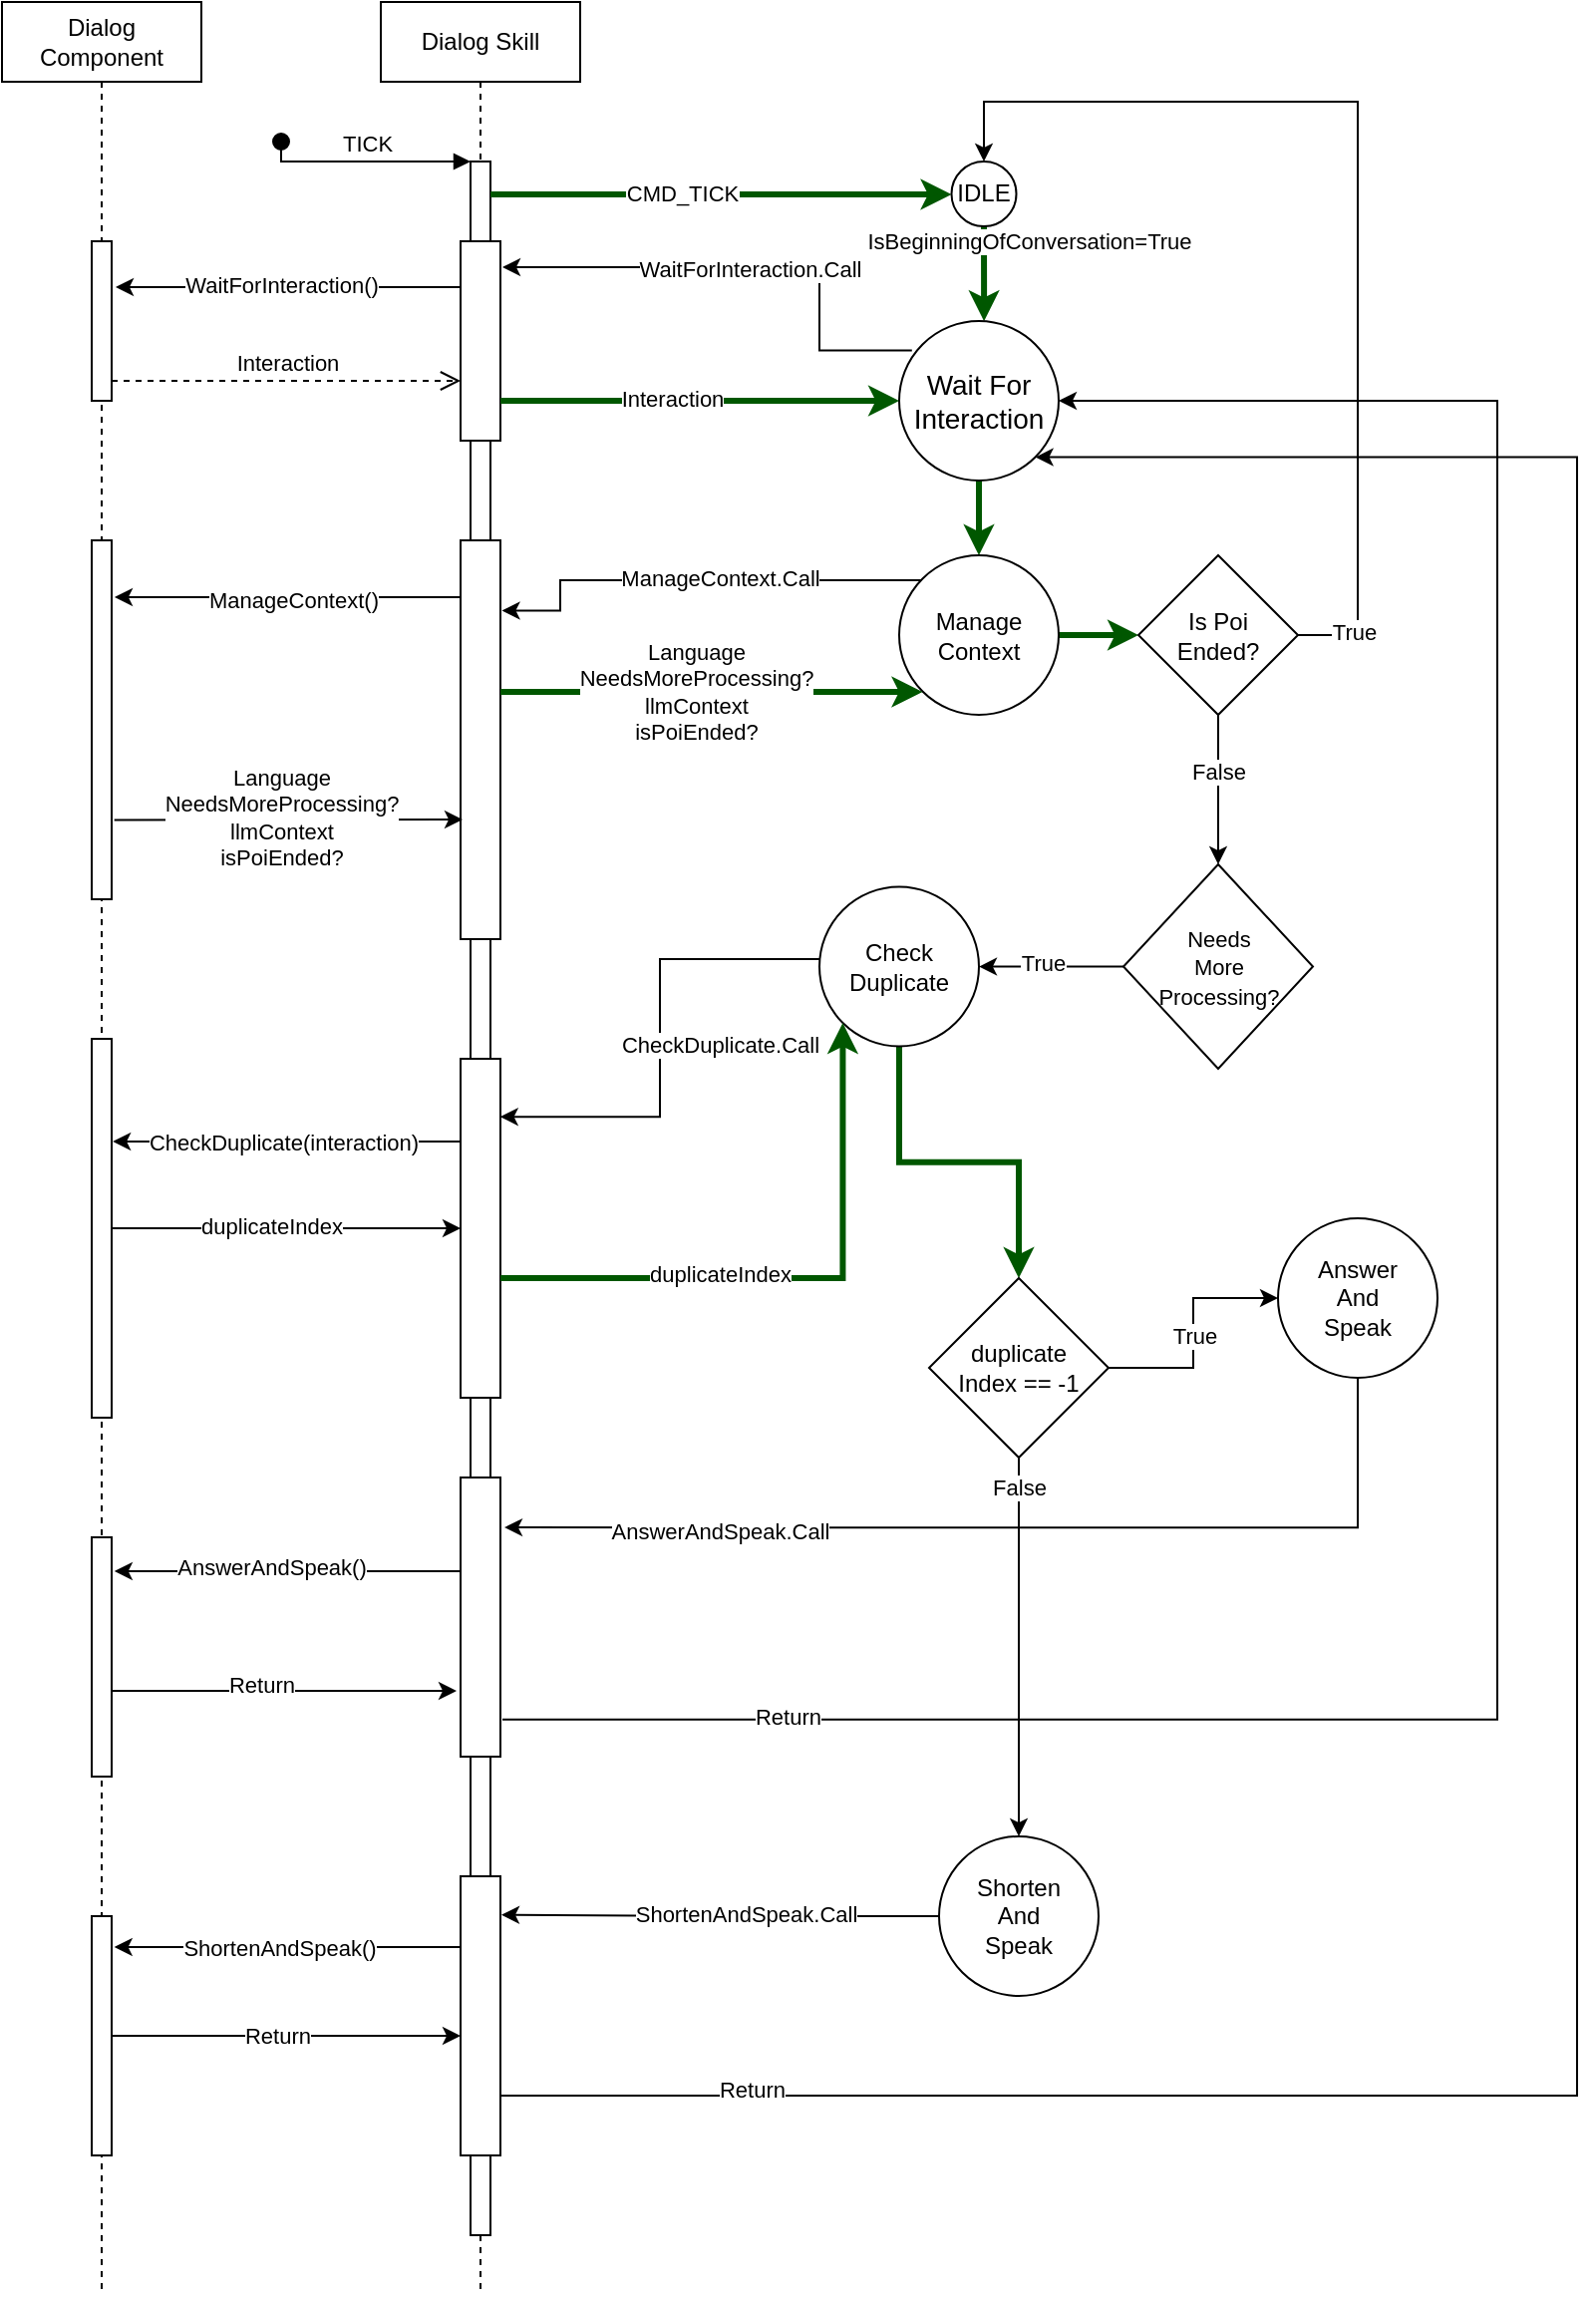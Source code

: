 <mxfile version="27.0.5">
  <diagram name="Page-1" id="2YBvvXClWsGukQMizWep">
    <mxGraphModel dx="2431" dy="1396" grid="1" gridSize="10" guides="1" tooltips="1" connect="1" arrows="1" fold="1" page="1" pageScale="1" pageWidth="850" pageHeight="1100" math="0" shadow="0">
      <root>
        <mxCell id="0" />
        <mxCell id="1" parent="0" />
        <mxCell id="aM9ryv3xv72pqoxQDRHE-1" value="&lt;div&gt;Dialog&lt;/div&gt;&lt;div&gt;Component&lt;/div&gt;" style="shape=umlLifeline;perimeter=lifelinePerimeter;whiteSpace=wrap;html=1;container=0;dropTarget=0;collapsible=0;recursiveResize=0;outlineConnect=0;portConstraint=eastwest;newEdgeStyle={&quot;edgeStyle&quot;:&quot;elbowEdgeStyle&quot;,&quot;elbow&quot;:&quot;vertical&quot;,&quot;curved&quot;:0,&quot;rounded&quot;:0};" parent="1" vertex="1">
          <mxGeometry x="40" y="40" width="100" height="1150" as="geometry" />
        </mxCell>
        <mxCell id="aM9ryv3xv72pqoxQDRHE-3" value="TICK" style="html=1;verticalAlign=bottom;startArrow=oval;endArrow=block;startSize=8;edgeStyle=elbowEdgeStyle;elbow=vertical;curved=0;rounded=0;" parent="aM9ryv3xv72pqoxQDRHE-1" target="aM9ryv3xv72pqoxQDRHE-6" edge="1">
          <mxGeometry relative="1" as="geometry">
            <mxPoint x="140" y="70" as="sourcePoint" />
            <Array as="points">
              <mxPoint x="190" y="80" />
            </Array>
          </mxGeometry>
        </mxCell>
        <mxCell id="aM9ryv3xv72pqoxQDRHE-4" value="" style="html=1;points=[];perimeter=orthogonalPerimeter;outlineConnect=0;targetShapes=umlLifeline;portConstraint=eastwest;newEdgeStyle={&quot;edgeStyle&quot;:&quot;elbowEdgeStyle&quot;,&quot;elbow&quot;:&quot;vertical&quot;,&quot;curved&quot;:0,&quot;rounded&quot;:0};" parent="aM9ryv3xv72pqoxQDRHE-1" vertex="1">
          <mxGeometry x="45" y="120" width="10" height="80" as="geometry" />
        </mxCell>
        <mxCell id="3GDsFyGk5Co5i_4Q3vj2-58" value="" style="html=1;points=[];perimeter=orthogonalPerimeter;outlineConnect=0;targetShapes=umlLifeline;portConstraint=eastwest;newEdgeStyle={&quot;edgeStyle&quot;:&quot;elbowEdgeStyle&quot;,&quot;elbow&quot;:&quot;vertical&quot;,&quot;curved&quot;:0,&quot;rounded&quot;:0};" vertex="1" parent="aM9ryv3xv72pqoxQDRHE-1">
          <mxGeometry x="45" y="270" width="10" height="180" as="geometry" />
        </mxCell>
        <mxCell id="3GDsFyGk5Co5i_4Q3vj2-84" value="" style="html=1;points=[];perimeter=orthogonalPerimeter;outlineConnect=0;targetShapes=umlLifeline;portConstraint=eastwest;newEdgeStyle={&quot;edgeStyle&quot;:&quot;elbowEdgeStyle&quot;,&quot;elbow&quot;:&quot;vertical&quot;,&quot;curved&quot;:0,&quot;rounded&quot;:0};" vertex="1" parent="aM9ryv3xv72pqoxQDRHE-1">
          <mxGeometry x="45" y="520" width="10" height="190" as="geometry" />
        </mxCell>
        <mxCell id="3GDsFyGk5Co5i_4Q3vj2-100" value="" style="html=1;points=[];perimeter=orthogonalPerimeter;outlineConnect=0;targetShapes=umlLifeline;portConstraint=eastwest;newEdgeStyle={&quot;edgeStyle&quot;:&quot;elbowEdgeStyle&quot;,&quot;elbow&quot;:&quot;vertical&quot;,&quot;curved&quot;:0,&quot;rounded&quot;:0};" vertex="1" parent="aM9ryv3xv72pqoxQDRHE-1">
          <mxGeometry x="45" y="770" width="10" height="120" as="geometry" />
        </mxCell>
        <mxCell id="3GDsFyGk5Co5i_4Q3vj2-116" value="" style="html=1;points=[];perimeter=orthogonalPerimeter;outlineConnect=0;targetShapes=umlLifeline;portConstraint=eastwest;newEdgeStyle={&quot;edgeStyle&quot;:&quot;elbowEdgeStyle&quot;,&quot;elbow&quot;:&quot;vertical&quot;,&quot;curved&quot;:0,&quot;rounded&quot;:0};" vertex="1" parent="aM9ryv3xv72pqoxQDRHE-1">
          <mxGeometry x="45" y="960" width="10" height="120" as="geometry" />
        </mxCell>
        <mxCell id="aM9ryv3xv72pqoxQDRHE-5" value="Dialog Skill" style="shape=umlLifeline;perimeter=lifelinePerimeter;whiteSpace=wrap;html=1;container=0;dropTarget=0;collapsible=0;recursiveResize=0;outlineConnect=0;portConstraint=eastwest;newEdgeStyle={&quot;edgeStyle&quot;:&quot;elbowEdgeStyle&quot;,&quot;elbow&quot;:&quot;vertical&quot;,&quot;curved&quot;:0,&quot;rounded&quot;:0};" parent="1" vertex="1">
          <mxGeometry x="230" y="40" width="100" height="1150" as="geometry" />
        </mxCell>
        <mxCell id="aM9ryv3xv72pqoxQDRHE-6" value="" style="html=1;points=[];perimeter=orthogonalPerimeter;outlineConnect=0;targetShapes=umlLifeline;portConstraint=eastwest;newEdgeStyle={&quot;edgeStyle&quot;:&quot;elbowEdgeStyle&quot;,&quot;elbow&quot;:&quot;vertical&quot;,&quot;curved&quot;:0,&quot;rounded&quot;:0};" parent="aM9ryv3xv72pqoxQDRHE-5" vertex="1">
          <mxGeometry x="45" y="80" width="10" height="1040" as="geometry" />
        </mxCell>
        <mxCell id="3GDsFyGk5Co5i_4Q3vj2-50" value="" style="html=1;points=[];perimeter=orthogonalPerimeter;outlineConnect=0;targetShapes=umlLifeline;portConstraint=eastwest;newEdgeStyle={&quot;edgeStyle&quot;:&quot;elbowEdgeStyle&quot;,&quot;elbow&quot;:&quot;vertical&quot;,&quot;curved&quot;:0,&quot;rounded&quot;:0};" vertex="1" parent="aM9ryv3xv72pqoxQDRHE-5">
          <mxGeometry x="40" y="120" width="20" height="100" as="geometry" />
        </mxCell>
        <mxCell id="3GDsFyGk5Co5i_4Q3vj2-53" value="" style="html=1;points=[];perimeter=orthogonalPerimeter;outlineConnect=0;targetShapes=umlLifeline;portConstraint=eastwest;newEdgeStyle={&quot;edgeStyle&quot;:&quot;elbowEdgeStyle&quot;,&quot;elbow&quot;:&quot;vertical&quot;,&quot;curved&quot;:0,&quot;rounded&quot;:0};" vertex="1" parent="aM9ryv3xv72pqoxQDRHE-5">
          <mxGeometry x="40" y="270" width="20" height="200" as="geometry" />
        </mxCell>
        <mxCell id="3GDsFyGk5Co5i_4Q3vj2-80" value="" style="html=1;points=[];perimeter=orthogonalPerimeter;outlineConnect=0;targetShapes=umlLifeline;portConstraint=eastwest;newEdgeStyle={&quot;edgeStyle&quot;:&quot;elbowEdgeStyle&quot;,&quot;elbow&quot;:&quot;vertical&quot;,&quot;curved&quot;:0,&quot;rounded&quot;:0};" vertex="1" parent="aM9ryv3xv72pqoxQDRHE-5">
          <mxGeometry x="40" y="530" width="20" height="170" as="geometry" />
        </mxCell>
        <mxCell id="3GDsFyGk5Co5i_4Q3vj2-97" value="" style="html=1;points=[];perimeter=orthogonalPerimeter;outlineConnect=0;targetShapes=umlLifeline;portConstraint=eastwest;newEdgeStyle={&quot;edgeStyle&quot;:&quot;elbowEdgeStyle&quot;,&quot;elbow&quot;:&quot;vertical&quot;,&quot;curved&quot;:0,&quot;rounded&quot;:0};" vertex="1" parent="aM9ryv3xv72pqoxQDRHE-5">
          <mxGeometry x="40" y="740" width="20" height="140" as="geometry" />
        </mxCell>
        <mxCell id="3GDsFyGk5Co5i_4Q3vj2-117" value="" style="html=1;points=[];perimeter=orthogonalPerimeter;outlineConnect=0;targetShapes=umlLifeline;portConstraint=eastwest;newEdgeStyle={&quot;edgeStyle&quot;:&quot;elbowEdgeStyle&quot;,&quot;elbow&quot;:&quot;vertical&quot;,&quot;curved&quot;:0,&quot;rounded&quot;:0};" vertex="1" parent="aM9ryv3xv72pqoxQDRHE-5">
          <mxGeometry x="40" y="940" width="20" height="140" as="geometry" />
        </mxCell>
        <mxCell id="aM9ryv3xv72pqoxQDRHE-10" value="Interaction" style="html=1;verticalAlign=bottom;endArrow=open;dashed=1;endSize=8;edgeStyle=elbowEdgeStyle;elbow=vertical;curved=0;rounded=0;" parent="1" source="aM9ryv3xv72pqoxQDRHE-4" target="3GDsFyGk5Co5i_4Q3vj2-50" edge="1">
          <mxGeometry x="-0.001" relative="1" as="geometry">
            <mxPoint x="250" y="230" as="targetPoint" />
            <Array as="points">
              <mxPoint x="180" y="230" />
            </Array>
            <mxPoint as="offset" />
          </mxGeometry>
        </mxCell>
        <mxCell id="3GDsFyGk5Co5i_4Q3vj2-7" style="edgeStyle=elbowEdgeStyle;rounded=0;orthogonalLoop=1;jettySize=auto;html=1;elbow=vertical;curved=0;entryX=0;entryY=0.5;entryDx=0;entryDy=0;fillColor=#008a00;strokeColor=#005700;strokeWidth=3;" edge="1" parent="1" source="aM9ryv3xv72pqoxQDRHE-6" target="3GDsFyGk5Co5i_4Q3vj2-18">
          <mxGeometry relative="1" as="geometry">
            <mxPoint x="468.8" y="145.33" as="targetPoint" />
          </mxGeometry>
        </mxCell>
        <mxCell id="3GDsFyGk5Co5i_4Q3vj2-12" value="CMD_TICK" style="edgeLabel;html=1;align=center;verticalAlign=middle;resizable=0;points=[];" vertex="1" connectable="0" parent="3GDsFyGk5Co5i_4Q3vj2-7">
          <mxGeometry x="-0.174" y="1" relative="1" as="geometry">
            <mxPoint as="offset" />
          </mxGeometry>
        </mxCell>
        <mxCell id="3GDsFyGk5Co5i_4Q3vj2-17" style="edgeStyle=elbowEdgeStyle;rounded=0;orthogonalLoop=1;jettySize=auto;html=1;elbow=vertical;curved=0;entryX=1.2;entryY=0.288;entryDx=0;entryDy=0;entryPerimeter=0;" edge="1" parent="1" source="3GDsFyGk5Co5i_4Q3vj2-50" target="aM9ryv3xv72pqoxQDRHE-4">
          <mxGeometry relative="1" as="geometry" />
        </mxCell>
        <mxCell id="3GDsFyGk5Co5i_4Q3vj2-24" value="WaitForInteraction()" style="edgeLabel;html=1;align=center;verticalAlign=middle;resizable=0;points=[];" vertex="1" connectable="0" parent="3GDsFyGk5Co5i_4Q3vj2-17">
          <mxGeometry x="0.161" y="-1" relative="1" as="geometry">
            <mxPoint x="10" as="offset" />
          </mxGeometry>
        </mxCell>
        <mxCell id="3GDsFyGk5Co5i_4Q3vj2-21" value="" style="edgeStyle=orthogonalEdgeStyle;rounded=0;orthogonalLoop=1;jettySize=auto;html=1;strokeWidth=3;fillColor=#008a00;strokeColor=#005700;" edge="1" parent="1" source="3GDsFyGk5Co5i_4Q3vj2-18" target="3GDsFyGk5Co5i_4Q3vj2-20">
          <mxGeometry relative="1" as="geometry">
            <Array as="points">
              <mxPoint x="533" y="180" />
              <mxPoint x="533" y="180" />
            </Array>
          </mxGeometry>
        </mxCell>
        <mxCell id="3GDsFyGk5Co5i_4Q3vj2-32" value="IsBeginningOfConversation=True" style="edgeLabel;html=1;align=center;verticalAlign=middle;resizable=0;points=[];" vertex="1" connectable="0" parent="3GDsFyGk5Co5i_4Q3vj2-21">
          <mxGeometry x="-0.373" y="-1" relative="1" as="geometry">
            <mxPoint x="23" y="-8" as="offset" />
          </mxGeometry>
        </mxCell>
        <mxCell id="3GDsFyGk5Co5i_4Q3vj2-18" value="IDLE" style="ellipse;whiteSpace=wrap;html=1;aspect=fixed;" vertex="1" parent="1">
          <mxGeometry x="516.25" y="120" width="32.5" height="32.5" as="geometry" />
        </mxCell>
        <mxCell id="3GDsFyGk5Co5i_4Q3vj2-31" value="" style="edgeStyle=orthogonalEdgeStyle;rounded=0;orthogonalLoop=1;jettySize=auto;html=1;fillColor=#008a00;strokeColor=#005700;strokeWidth=3;" edge="1" parent="1" source="3GDsFyGk5Co5i_4Q3vj2-20" target="3GDsFyGk5Co5i_4Q3vj2-30">
          <mxGeometry relative="1" as="geometry" />
        </mxCell>
        <mxCell id="3GDsFyGk5Co5i_4Q3vj2-20" value="&lt;font style=&quot;font-size: 14px;&quot;&gt;Wait For Interaction&lt;/font&gt;" style="ellipse;whiteSpace=wrap;html=1;" vertex="1" parent="1">
          <mxGeometry x="490" y="200" width="80" height="80" as="geometry" />
        </mxCell>
        <mxCell id="3GDsFyGk5Co5i_4Q3vj2-56" style="edgeStyle=orthogonalEdgeStyle;rounded=0;orthogonalLoop=1;jettySize=auto;html=1;entryX=1.038;entryY=0.176;entryDx=0;entryDy=0;entryPerimeter=0;" edge="1" parent="1" source="3GDsFyGk5Co5i_4Q3vj2-30" target="3GDsFyGk5Co5i_4Q3vj2-53">
          <mxGeometry relative="1" as="geometry">
            <Array as="points">
              <mxPoint x="320" y="330" />
              <mxPoint x="320" y="345" />
            </Array>
          </mxGeometry>
        </mxCell>
        <mxCell id="3GDsFyGk5Co5i_4Q3vj2-57" value="ManageContext.Call" style="edgeLabel;html=1;align=center;verticalAlign=middle;resizable=0;points=[];" vertex="1" connectable="0" parent="3GDsFyGk5Co5i_4Q3vj2-56">
          <mxGeometry x="0.184" y="-1" relative="1" as="geometry">
            <mxPoint x="32" as="offset" />
          </mxGeometry>
        </mxCell>
        <mxCell id="3GDsFyGk5Co5i_4Q3vj2-68" value="" style="edgeStyle=orthogonalEdgeStyle;rounded=0;orthogonalLoop=1;jettySize=auto;html=1;fillColor=#008a00;strokeColor=#005700;strokeWidth=3;" edge="1" parent="1" source="3GDsFyGk5Co5i_4Q3vj2-30" target="3GDsFyGk5Co5i_4Q3vj2-67">
          <mxGeometry relative="1" as="geometry" />
        </mxCell>
        <mxCell id="3GDsFyGk5Co5i_4Q3vj2-30" value="&lt;div&gt;Manage&lt;/div&gt;&lt;div&gt;Context&lt;/div&gt;" style="ellipse;whiteSpace=wrap;html=1;" vertex="1" parent="1">
          <mxGeometry x="490" y="317.5" width="80" height="80" as="geometry" />
        </mxCell>
        <mxCell id="3GDsFyGk5Co5i_4Q3vj2-51" style="edgeStyle=orthogonalEdgeStyle;rounded=0;orthogonalLoop=1;jettySize=auto;html=1;exitX=0.08;exitY=0.185;exitDx=0;exitDy=0;exitPerimeter=0;" edge="1" parent="1" source="3GDsFyGk5Co5i_4Q3vj2-20">
          <mxGeometry relative="1" as="geometry">
            <mxPoint x="291" y="173" as="targetPoint" />
            <Array as="points">
              <mxPoint x="450" y="215" />
              <mxPoint x="450" y="173" />
            </Array>
          </mxGeometry>
        </mxCell>
        <mxCell id="3GDsFyGk5Co5i_4Q3vj2-52" value="WaitForInteraction.Call" style="edgeLabel;html=1;align=center;verticalAlign=middle;resizable=0;points=[];" vertex="1" connectable="0" parent="3GDsFyGk5Co5i_4Q3vj2-51">
          <mxGeometry x="-0.004" y="1" relative="1" as="geometry">
            <mxPoint as="offset" />
          </mxGeometry>
        </mxCell>
        <mxCell id="3GDsFyGk5Co5i_4Q3vj2-54" style="edgeStyle=elbowEdgeStyle;rounded=0;orthogonalLoop=1;jettySize=auto;html=1;elbow=vertical;curved=0;entryX=0;entryY=0.5;entryDx=0;entryDy=0;fillColor=#008a00;strokeColor=#005700;strokeWidth=3;" edge="1" parent="1" source="3GDsFyGk5Co5i_4Q3vj2-50" target="3GDsFyGk5Co5i_4Q3vj2-20">
          <mxGeometry relative="1" as="geometry" />
        </mxCell>
        <mxCell id="3GDsFyGk5Co5i_4Q3vj2-55" value="Interaction" style="edgeLabel;html=1;align=center;verticalAlign=middle;resizable=0;points=[];" vertex="1" connectable="0" parent="3GDsFyGk5Co5i_4Q3vj2-54">
          <mxGeometry x="-0.141" y="1" relative="1" as="geometry">
            <mxPoint as="offset" />
          </mxGeometry>
        </mxCell>
        <mxCell id="3GDsFyGk5Co5i_4Q3vj2-59" style="edgeStyle=elbowEdgeStyle;rounded=0;orthogonalLoop=1;jettySize=auto;html=1;elbow=vertical;curved=0;entryX=1.148;entryY=0.158;entryDx=0;entryDy=0;entryPerimeter=0;" edge="1" parent="1" source="3GDsFyGk5Co5i_4Q3vj2-53" target="3GDsFyGk5Co5i_4Q3vj2-58">
          <mxGeometry relative="1" as="geometry" />
        </mxCell>
        <mxCell id="3GDsFyGk5Co5i_4Q3vj2-125" value="ManageContext()" style="edgeLabel;html=1;align=center;verticalAlign=middle;resizable=0;points=[];" vertex="1" connectable="0" parent="3GDsFyGk5Co5i_4Q3vj2-59">
          <mxGeometry x="-0.026" y="1" relative="1" as="geometry">
            <mxPoint as="offset" />
          </mxGeometry>
        </mxCell>
        <mxCell id="3GDsFyGk5Co5i_4Q3vj2-60" style="edgeStyle=elbowEdgeStyle;rounded=0;orthogonalLoop=1;jettySize=auto;html=1;elbow=vertical;curved=0;exitX=1.133;exitY=0.779;exitDx=0;exitDy=0;exitPerimeter=0;" edge="1" parent="1" source="3GDsFyGk5Co5i_4Q3vj2-58">
          <mxGeometry relative="1" as="geometry">
            <mxPoint x="271" y="450" as="targetPoint" />
            <Array as="points">
              <mxPoint x="180" y="450" />
            </Array>
          </mxGeometry>
        </mxCell>
        <mxCell id="3GDsFyGk5Co5i_4Q3vj2-61" value="Language&lt;br&gt;NeedsMoreProcessing?&lt;br&gt;llmContext&lt;br&gt;isPoiEnded?" style="edgeLabel;html=1;align=center;verticalAlign=middle;resizable=0;points=[];" vertex="1" connectable="0" parent="3GDsFyGk5Co5i_4Q3vj2-60">
          <mxGeometry x="0.085" y="1" relative="1" as="geometry">
            <mxPoint x="-11" as="offset" />
          </mxGeometry>
        </mxCell>
        <mxCell id="3GDsFyGk5Co5i_4Q3vj2-62" style="edgeStyle=elbowEdgeStyle;rounded=0;orthogonalLoop=1;jettySize=auto;html=1;elbow=vertical;curved=0;entryX=0;entryY=1;entryDx=0;entryDy=0;fillColor=#008a00;strokeColor=#005700;strokeWidth=3;" edge="1" parent="1" source="3GDsFyGk5Co5i_4Q3vj2-53" target="3GDsFyGk5Co5i_4Q3vj2-30">
          <mxGeometry relative="1" as="geometry" />
        </mxCell>
        <mxCell id="3GDsFyGk5Co5i_4Q3vj2-63" value="Language&lt;br&gt;NeedsMoreProcessing?&lt;br&gt;llmContext&lt;br&gt;isPoiEnded?" style="edgeLabel;html=1;align=center;verticalAlign=middle;resizable=0;points=[];" vertex="1" connectable="0" parent="3GDsFyGk5Co5i_4Q3vj2-62">
          <mxGeometry x="-0.074" relative="1" as="geometry">
            <mxPoint as="offset" />
          </mxGeometry>
        </mxCell>
        <mxCell id="3GDsFyGk5Co5i_4Q3vj2-69" style="edgeStyle=orthogonalEdgeStyle;rounded=0;orthogonalLoop=1;jettySize=auto;html=1;entryX=0.5;entryY=0;entryDx=0;entryDy=0;exitX=1;exitY=0.5;exitDx=0;exitDy=0;" edge="1" parent="1" source="3GDsFyGk5Co5i_4Q3vj2-67" target="3GDsFyGk5Co5i_4Q3vj2-18">
          <mxGeometry relative="1" as="geometry">
            <Array as="points">
              <mxPoint x="720" y="358" />
              <mxPoint x="720" y="90" />
              <mxPoint x="533" y="90" />
            </Array>
          </mxGeometry>
        </mxCell>
        <mxCell id="3GDsFyGk5Co5i_4Q3vj2-72" value="True" style="edgeLabel;html=1;align=center;verticalAlign=middle;resizable=0;points=[];" vertex="1" connectable="0" parent="3GDsFyGk5Co5i_4Q3vj2-69">
          <mxGeometry x="-0.893" y="2" relative="1" as="geometry">
            <mxPoint as="offset" />
          </mxGeometry>
        </mxCell>
        <mxCell id="3GDsFyGk5Co5i_4Q3vj2-74" value="" style="edgeStyle=orthogonalEdgeStyle;rounded=0;orthogonalLoop=1;jettySize=auto;html=1;" edge="1" parent="1" source="3GDsFyGk5Co5i_4Q3vj2-67" target="3GDsFyGk5Co5i_4Q3vj2-73">
          <mxGeometry relative="1" as="geometry" />
        </mxCell>
        <mxCell id="3GDsFyGk5Co5i_4Q3vj2-75" value="False" style="edgeLabel;html=1;align=center;verticalAlign=middle;resizable=0;points=[];" vertex="1" connectable="0" parent="3GDsFyGk5Co5i_4Q3vj2-74">
          <mxGeometry x="-0.245" relative="1" as="geometry">
            <mxPoint as="offset" />
          </mxGeometry>
        </mxCell>
        <mxCell id="3GDsFyGk5Co5i_4Q3vj2-67" value="&lt;div&gt;Is Poi&lt;/div&gt;&lt;div&gt;Ended?&lt;/div&gt;" style="rhombus;whiteSpace=wrap;html=1;" vertex="1" parent="1">
          <mxGeometry x="610" y="317.5" width="80" height="80" as="geometry" />
        </mxCell>
        <mxCell id="3GDsFyGk5Co5i_4Q3vj2-78" value="" style="edgeStyle=orthogonalEdgeStyle;rounded=0;orthogonalLoop=1;jettySize=auto;html=1;" edge="1" parent="1" source="3GDsFyGk5Co5i_4Q3vj2-73" target="3GDsFyGk5Co5i_4Q3vj2-77">
          <mxGeometry relative="1" as="geometry" />
        </mxCell>
        <mxCell id="3GDsFyGk5Co5i_4Q3vj2-79" value="True" style="edgeLabel;html=1;align=center;verticalAlign=middle;resizable=0;points=[];" vertex="1" connectable="0" parent="3GDsFyGk5Co5i_4Q3vj2-78">
          <mxGeometry x="0.124" y="-2" relative="1" as="geometry">
            <mxPoint as="offset" />
          </mxGeometry>
        </mxCell>
        <mxCell id="3GDsFyGk5Co5i_4Q3vj2-73" value="&lt;div&gt;&lt;font style=&quot;font-size: 11px;&quot;&gt;Needs&lt;/font&gt;&lt;/div&gt;&lt;div&gt;&lt;font style=&quot;font-size: 11px;&quot;&gt;More&lt;/font&gt;&lt;/div&gt;&lt;div&gt;&lt;font style=&quot;font-size: 11px;&quot;&gt;Processing?&lt;/font&gt;&lt;/div&gt;" style="rhombus;whiteSpace=wrap;html=1;" vertex="1" parent="1">
          <mxGeometry x="602.5" y="472.5" width="95" height="102.5" as="geometry" />
        </mxCell>
        <mxCell id="3GDsFyGk5Co5i_4Q3vj2-93" value="" style="edgeStyle=orthogonalEdgeStyle;rounded=0;orthogonalLoop=1;jettySize=auto;html=1;fillColor=#008a00;strokeColor=#005700;strokeWidth=3;" edge="1" parent="1" source="3GDsFyGk5Co5i_4Q3vj2-77" target="3GDsFyGk5Co5i_4Q3vj2-92">
          <mxGeometry relative="1" as="geometry" />
        </mxCell>
        <mxCell id="3GDsFyGk5Co5i_4Q3vj2-77" value="&lt;div&gt;Check&lt;/div&gt;&lt;div&gt;Duplicate&lt;/div&gt;" style="ellipse;whiteSpace=wrap;html=1;" vertex="1" parent="1">
          <mxGeometry x="450" y="483.75" width="80" height="80" as="geometry" />
        </mxCell>
        <mxCell id="3GDsFyGk5Co5i_4Q3vj2-81" style="edgeStyle=orthogonalEdgeStyle;rounded=0;orthogonalLoop=1;jettySize=auto;html=1;entryX=0.993;entryY=0.171;entryDx=0;entryDy=0;entryPerimeter=0;" edge="1" parent="1" source="3GDsFyGk5Co5i_4Q3vj2-77" target="3GDsFyGk5Co5i_4Q3vj2-80">
          <mxGeometry relative="1" as="geometry">
            <Array as="points">
              <mxPoint x="370" y="520" />
              <mxPoint x="370" y="599" />
            </Array>
          </mxGeometry>
        </mxCell>
        <mxCell id="3GDsFyGk5Co5i_4Q3vj2-82" value="CheckDuplicate.Call" style="edgeLabel;html=1;align=center;verticalAlign=middle;resizable=0;points=[];" vertex="1" connectable="0" parent="3GDsFyGk5Co5i_4Q3vj2-81">
          <mxGeometry x="0.31" y="1" relative="1" as="geometry">
            <mxPoint x="29" y="-34" as="offset" />
          </mxGeometry>
        </mxCell>
        <mxCell id="3GDsFyGk5Co5i_4Q3vj2-85" style="edgeStyle=elbowEdgeStyle;rounded=0;orthogonalLoop=1;jettySize=auto;html=1;elbow=vertical;curved=0;entryX=1.057;entryY=0.272;entryDx=0;entryDy=0;entryPerimeter=0;" edge="1" parent="1" source="3GDsFyGk5Co5i_4Q3vj2-80" target="3GDsFyGk5Co5i_4Q3vj2-84">
          <mxGeometry relative="1" as="geometry" />
        </mxCell>
        <mxCell id="3GDsFyGk5Co5i_4Q3vj2-86" value="CheckDuplicate(interaction)" style="edgeLabel;html=1;align=center;verticalAlign=middle;resizable=0;points=[];" vertex="1" connectable="0" parent="3GDsFyGk5Co5i_4Q3vj2-85">
          <mxGeometry x="0.115" relative="1" as="geometry">
            <mxPoint x="8" as="offset" />
          </mxGeometry>
        </mxCell>
        <mxCell id="3GDsFyGk5Co5i_4Q3vj2-87" style="edgeStyle=elbowEdgeStyle;rounded=0;orthogonalLoop=1;jettySize=auto;html=1;elbow=vertical;curved=0;" edge="1" parent="1" source="3GDsFyGk5Co5i_4Q3vj2-84" target="3GDsFyGk5Co5i_4Q3vj2-80">
          <mxGeometry relative="1" as="geometry" />
        </mxCell>
        <mxCell id="3GDsFyGk5Co5i_4Q3vj2-88" value="duplicateIndex" style="edgeLabel;html=1;align=center;verticalAlign=middle;resizable=0;points=[];" vertex="1" connectable="0" parent="3GDsFyGk5Co5i_4Q3vj2-87">
          <mxGeometry x="-0.083" y="1" relative="1" as="geometry">
            <mxPoint as="offset" />
          </mxGeometry>
        </mxCell>
        <mxCell id="3GDsFyGk5Co5i_4Q3vj2-90" value="" style="edgeStyle=elbowEdgeStyle;rounded=0;orthogonalLoop=1;jettySize=auto;html=1;elbow=vertical;curved=0;entryX=0;entryY=1;entryDx=0;entryDy=0;fillColor=#008a00;strokeColor=#005700;strokeWidth=3;" edge="1" parent="1" source="3GDsFyGk5Co5i_4Q3vj2-80" target="3GDsFyGk5Co5i_4Q3vj2-77">
          <mxGeometry relative="1" as="geometry">
            <mxPoint x="280" y="570" as="sourcePoint" />
            <mxPoint x="492.5" y="670" as="targetPoint" />
            <Array as="points">
              <mxPoint x="370" y="680" />
            </Array>
          </mxGeometry>
        </mxCell>
        <mxCell id="3GDsFyGk5Co5i_4Q3vj2-91" value="duplicateIndex" style="edgeLabel;html=1;align=center;verticalAlign=middle;resizable=0;points=[];" vertex="1" connectable="0" parent="3GDsFyGk5Co5i_4Q3vj2-90">
          <mxGeometry x="-0.065" y="2" relative="1" as="geometry">
            <mxPoint x="-30" as="offset" />
          </mxGeometry>
        </mxCell>
        <mxCell id="3GDsFyGk5Co5i_4Q3vj2-95" value="" style="edgeStyle=orthogonalEdgeStyle;rounded=0;orthogonalLoop=1;jettySize=auto;html=1;" edge="1" parent="1" source="3GDsFyGk5Co5i_4Q3vj2-92" target="3GDsFyGk5Co5i_4Q3vj2-94">
          <mxGeometry relative="1" as="geometry" />
        </mxCell>
        <mxCell id="3GDsFyGk5Co5i_4Q3vj2-111" value="True" style="edgeLabel;html=1;align=center;verticalAlign=middle;resizable=0;points=[];" vertex="1" connectable="0" parent="3GDsFyGk5Co5i_4Q3vj2-95">
          <mxGeometry x="-0.02" relative="1" as="geometry">
            <mxPoint as="offset" />
          </mxGeometry>
        </mxCell>
        <mxCell id="3GDsFyGk5Co5i_4Q3vj2-113" value="" style="edgeStyle=orthogonalEdgeStyle;rounded=0;orthogonalLoop=1;jettySize=auto;html=1;" edge="1" parent="1" source="3GDsFyGk5Co5i_4Q3vj2-92" target="3GDsFyGk5Co5i_4Q3vj2-112">
          <mxGeometry relative="1" as="geometry" />
        </mxCell>
        <mxCell id="3GDsFyGk5Co5i_4Q3vj2-115" value="False" style="edgeLabel;html=1;align=center;verticalAlign=middle;resizable=0;points=[];" vertex="1" connectable="0" parent="3GDsFyGk5Co5i_4Q3vj2-113">
          <mxGeometry x="-0.842" relative="1" as="geometry">
            <mxPoint as="offset" />
          </mxGeometry>
        </mxCell>
        <mxCell id="3GDsFyGk5Co5i_4Q3vj2-92" value="&lt;div&gt;duplicate&lt;/div&gt;&lt;div&gt;Index == -1&lt;/div&gt;" style="rhombus;whiteSpace=wrap;html=1;" vertex="1" parent="1">
          <mxGeometry x="505" y="680" width="90" height="90" as="geometry" />
        </mxCell>
        <mxCell id="3GDsFyGk5Co5i_4Q3vj2-94" value="&lt;div&gt;Answer&lt;/div&gt;&lt;div&gt;And&lt;/div&gt;&lt;div&gt;Speak&lt;/div&gt;" style="ellipse;whiteSpace=wrap;html=1;" vertex="1" parent="1">
          <mxGeometry x="680" y="650" width="80" height="80" as="geometry" />
        </mxCell>
        <mxCell id="3GDsFyGk5Co5i_4Q3vj2-98" style="edgeStyle=orthogonalEdgeStyle;rounded=0;orthogonalLoop=1;jettySize=auto;html=1;entryX=1.1;entryY=0.179;entryDx=0;entryDy=0;entryPerimeter=0;" edge="1" parent="1" source="3GDsFyGk5Co5i_4Q3vj2-94" target="3GDsFyGk5Co5i_4Q3vj2-97">
          <mxGeometry relative="1" as="geometry" />
        </mxCell>
        <mxCell id="3GDsFyGk5Co5i_4Q3vj2-99" value="AnswerAndSpeak.Call" style="edgeLabel;html=1;align=center;verticalAlign=middle;resizable=0;points=[];" vertex="1" connectable="0" parent="3GDsFyGk5Co5i_4Q3vj2-98">
          <mxGeometry x="-0.002" y="2" relative="1" as="geometry">
            <mxPoint x="-144" as="offset" />
          </mxGeometry>
        </mxCell>
        <mxCell id="3GDsFyGk5Co5i_4Q3vj2-101" style="edgeStyle=elbowEdgeStyle;rounded=0;orthogonalLoop=1;jettySize=auto;html=1;elbow=vertical;curved=0;entryX=1.14;entryY=0.14;entryDx=0;entryDy=0;entryPerimeter=0;" edge="1" parent="1" source="3GDsFyGk5Co5i_4Q3vj2-97" target="3GDsFyGk5Co5i_4Q3vj2-100">
          <mxGeometry relative="1" as="geometry" />
        </mxCell>
        <mxCell id="3GDsFyGk5Co5i_4Q3vj2-102" value="AnswerAndSpeak()" style="edgeLabel;html=1;align=center;verticalAlign=middle;resizable=0;points=[];" vertex="1" connectable="0" parent="3GDsFyGk5Co5i_4Q3vj2-101">
          <mxGeometry x="0.097" y="-2" relative="1" as="geometry">
            <mxPoint as="offset" />
          </mxGeometry>
        </mxCell>
        <mxCell id="3GDsFyGk5Co5i_4Q3vj2-103" style="edgeStyle=elbowEdgeStyle;rounded=0;orthogonalLoop=1;jettySize=auto;html=1;elbow=vertical;curved=0;entryX=-0.1;entryY=0.764;entryDx=0;entryDy=0;entryPerimeter=0;" edge="1" parent="1" source="3GDsFyGk5Co5i_4Q3vj2-100" target="3GDsFyGk5Co5i_4Q3vj2-97">
          <mxGeometry relative="1" as="geometry" />
        </mxCell>
        <mxCell id="3GDsFyGk5Co5i_4Q3vj2-104" value="Return" style="edgeLabel;html=1;align=center;verticalAlign=middle;resizable=0;points=[];" vertex="1" connectable="0" parent="3GDsFyGk5Co5i_4Q3vj2-103">
          <mxGeometry x="-0.133" y="3" relative="1" as="geometry">
            <mxPoint as="offset" />
          </mxGeometry>
        </mxCell>
        <mxCell id="3GDsFyGk5Co5i_4Q3vj2-106" style="edgeStyle=elbowEdgeStyle;rounded=0;orthogonalLoop=1;jettySize=auto;html=1;elbow=vertical;curved=0;entryX=1;entryY=0.5;entryDx=0;entryDy=0;exitX=1.05;exitY=0.867;exitDx=0;exitDy=0;exitPerimeter=0;" edge="1" parent="1" source="3GDsFyGk5Co5i_4Q3vj2-97" target="3GDsFyGk5Co5i_4Q3vj2-20">
          <mxGeometry relative="1" as="geometry">
            <mxPoint x="440" y="930" as="sourcePoint" />
            <Array as="points">
              <mxPoint x="790" y="880" />
            </Array>
          </mxGeometry>
        </mxCell>
        <mxCell id="3GDsFyGk5Co5i_4Q3vj2-127" value="Return" style="edgeLabel;html=1;align=center;verticalAlign=middle;resizable=0;points=[];" vertex="1" connectable="0" parent="3GDsFyGk5Co5i_4Q3vj2-106">
          <mxGeometry x="-0.793" y="2" relative="1" as="geometry">
            <mxPoint as="offset" />
          </mxGeometry>
        </mxCell>
        <mxCell id="3GDsFyGk5Co5i_4Q3vj2-112" value="&lt;div&gt;Shorten&lt;/div&gt;&lt;div&gt;And&lt;/div&gt;&lt;div&gt;Speak&lt;/div&gt;" style="ellipse;whiteSpace=wrap;html=1;" vertex="1" parent="1">
          <mxGeometry x="510" y="960" width="80" height="80" as="geometry" />
        </mxCell>
        <mxCell id="3GDsFyGk5Co5i_4Q3vj2-118" style="edgeStyle=orthogonalEdgeStyle;rounded=0;orthogonalLoop=1;jettySize=auto;html=1;entryX=1.025;entryY=0.138;entryDx=0;entryDy=0;entryPerimeter=0;" edge="1" parent="1" source="3GDsFyGk5Co5i_4Q3vj2-112" target="3GDsFyGk5Co5i_4Q3vj2-117">
          <mxGeometry relative="1" as="geometry" />
        </mxCell>
        <mxCell id="3GDsFyGk5Co5i_4Q3vj2-128" value="ShortenAndSpeak.Call" style="edgeLabel;html=1;align=center;verticalAlign=middle;resizable=0;points=[];" vertex="1" connectable="0" parent="3GDsFyGk5Co5i_4Q3vj2-118">
          <mxGeometry x="-0.119" y="-1" relative="1" as="geometry">
            <mxPoint as="offset" />
          </mxGeometry>
        </mxCell>
        <mxCell id="3GDsFyGk5Co5i_4Q3vj2-120" style="edgeStyle=elbowEdgeStyle;rounded=0;orthogonalLoop=1;jettySize=auto;html=1;elbow=vertical;curved=0;entryX=1.133;entryY=0.131;entryDx=0;entryDy=0;entryPerimeter=0;" edge="1" parent="1" source="3GDsFyGk5Co5i_4Q3vj2-117" target="3GDsFyGk5Co5i_4Q3vj2-116">
          <mxGeometry relative="1" as="geometry" />
        </mxCell>
        <mxCell id="3GDsFyGk5Co5i_4Q3vj2-122" value="ShortenAndSpeak()" style="edgeLabel;html=1;align=center;verticalAlign=middle;resizable=0;points=[];" vertex="1" connectable="0" parent="3GDsFyGk5Co5i_4Q3vj2-120">
          <mxGeometry x="0.054" relative="1" as="geometry">
            <mxPoint as="offset" />
          </mxGeometry>
        </mxCell>
        <mxCell id="3GDsFyGk5Co5i_4Q3vj2-121" style="edgeStyle=elbowEdgeStyle;rounded=0;orthogonalLoop=1;jettySize=auto;html=1;elbow=vertical;curved=0;" edge="1" parent="1" source="3GDsFyGk5Co5i_4Q3vj2-116" target="3GDsFyGk5Co5i_4Q3vj2-117">
          <mxGeometry relative="1" as="geometry" />
        </mxCell>
        <mxCell id="3GDsFyGk5Co5i_4Q3vj2-123" value="Return" style="edgeLabel;html=1;align=center;verticalAlign=middle;resizable=0;points=[];" vertex="1" connectable="0" parent="3GDsFyGk5Co5i_4Q3vj2-121">
          <mxGeometry x="-0.052" relative="1" as="geometry">
            <mxPoint as="offset" />
          </mxGeometry>
        </mxCell>
        <mxCell id="3GDsFyGk5Co5i_4Q3vj2-124" style="edgeStyle=elbowEdgeStyle;rounded=0;orthogonalLoop=1;jettySize=auto;html=1;elbow=vertical;curved=0;entryX=1;entryY=1;entryDx=0;entryDy=0;" edge="1" parent="1" source="3GDsFyGk5Co5i_4Q3vj2-117" target="3GDsFyGk5Co5i_4Q3vj2-20">
          <mxGeometry relative="1" as="geometry">
            <Array as="points">
              <mxPoint x="830" y="1090" />
            </Array>
          </mxGeometry>
        </mxCell>
        <mxCell id="3GDsFyGk5Co5i_4Q3vj2-126" value="Return" style="edgeLabel;html=1;align=center;verticalAlign=middle;resizable=0;points=[];" vertex="1" connectable="0" parent="3GDsFyGk5Co5i_4Q3vj2-124">
          <mxGeometry x="-0.846" y="3" relative="1" as="geometry">
            <mxPoint as="offset" />
          </mxGeometry>
        </mxCell>
      </root>
    </mxGraphModel>
  </diagram>
</mxfile>

